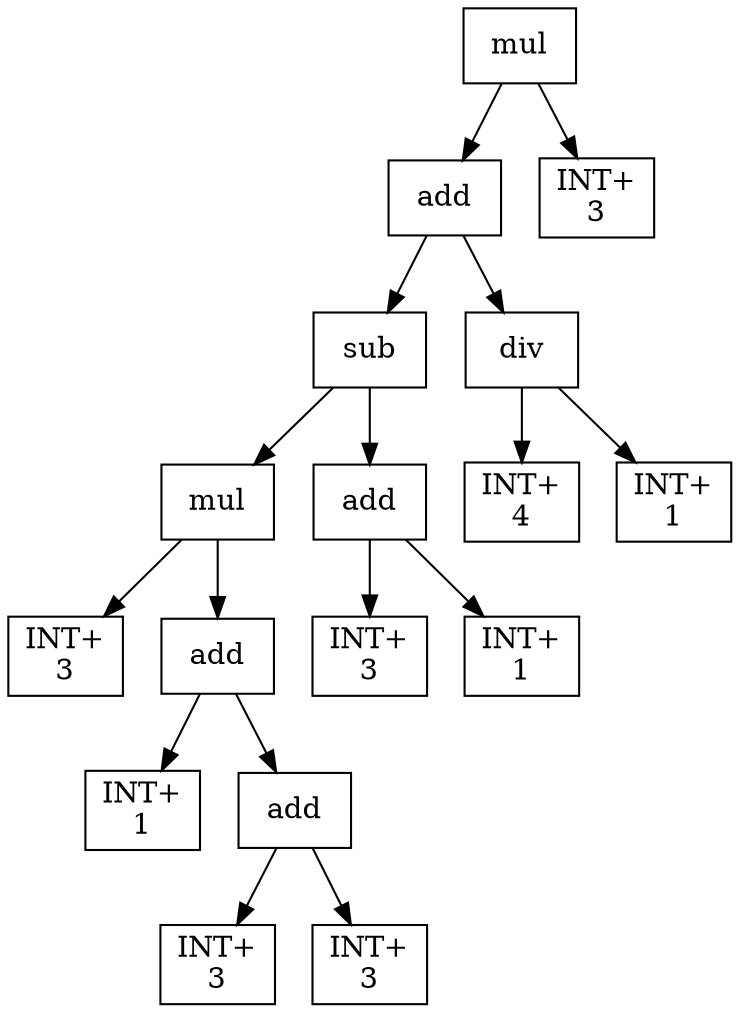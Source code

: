 digraph expr {
  node [shape=box];
  n1 [label="mul"];
  n2 [label="add"];
  n3 [label="sub"];
  n4 [label="mul"];
  n5 [label="INT+\n3"];
  n6 [label="add"];
  n7 [label="INT+\n1"];
  n8 [label="add"];
  n9 [label="INT+\n3"];
  n10 [label="INT+\n3"];
  n8 -> n9;
  n8 -> n10;
  n6 -> n7;
  n6 -> n8;
  n4 -> n5;
  n4 -> n6;
  n11 [label="add"];
  n12 [label="INT+\n3"];
  n13 [label="INT+\n1"];
  n11 -> n12;
  n11 -> n13;
  n3 -> n4;
  n3 -> n11;
  n14 [label="div"];
  n15 [label="INT+\n4"];
  n16 [label="INT+\n1"];
  n14 -> n15;
  n14 -> n16;
  n2 -> n3;
  n2 -> n14;
  n17 [label="INT+\n3"];
  n1 -> n2;
  n1 -> n17;
}